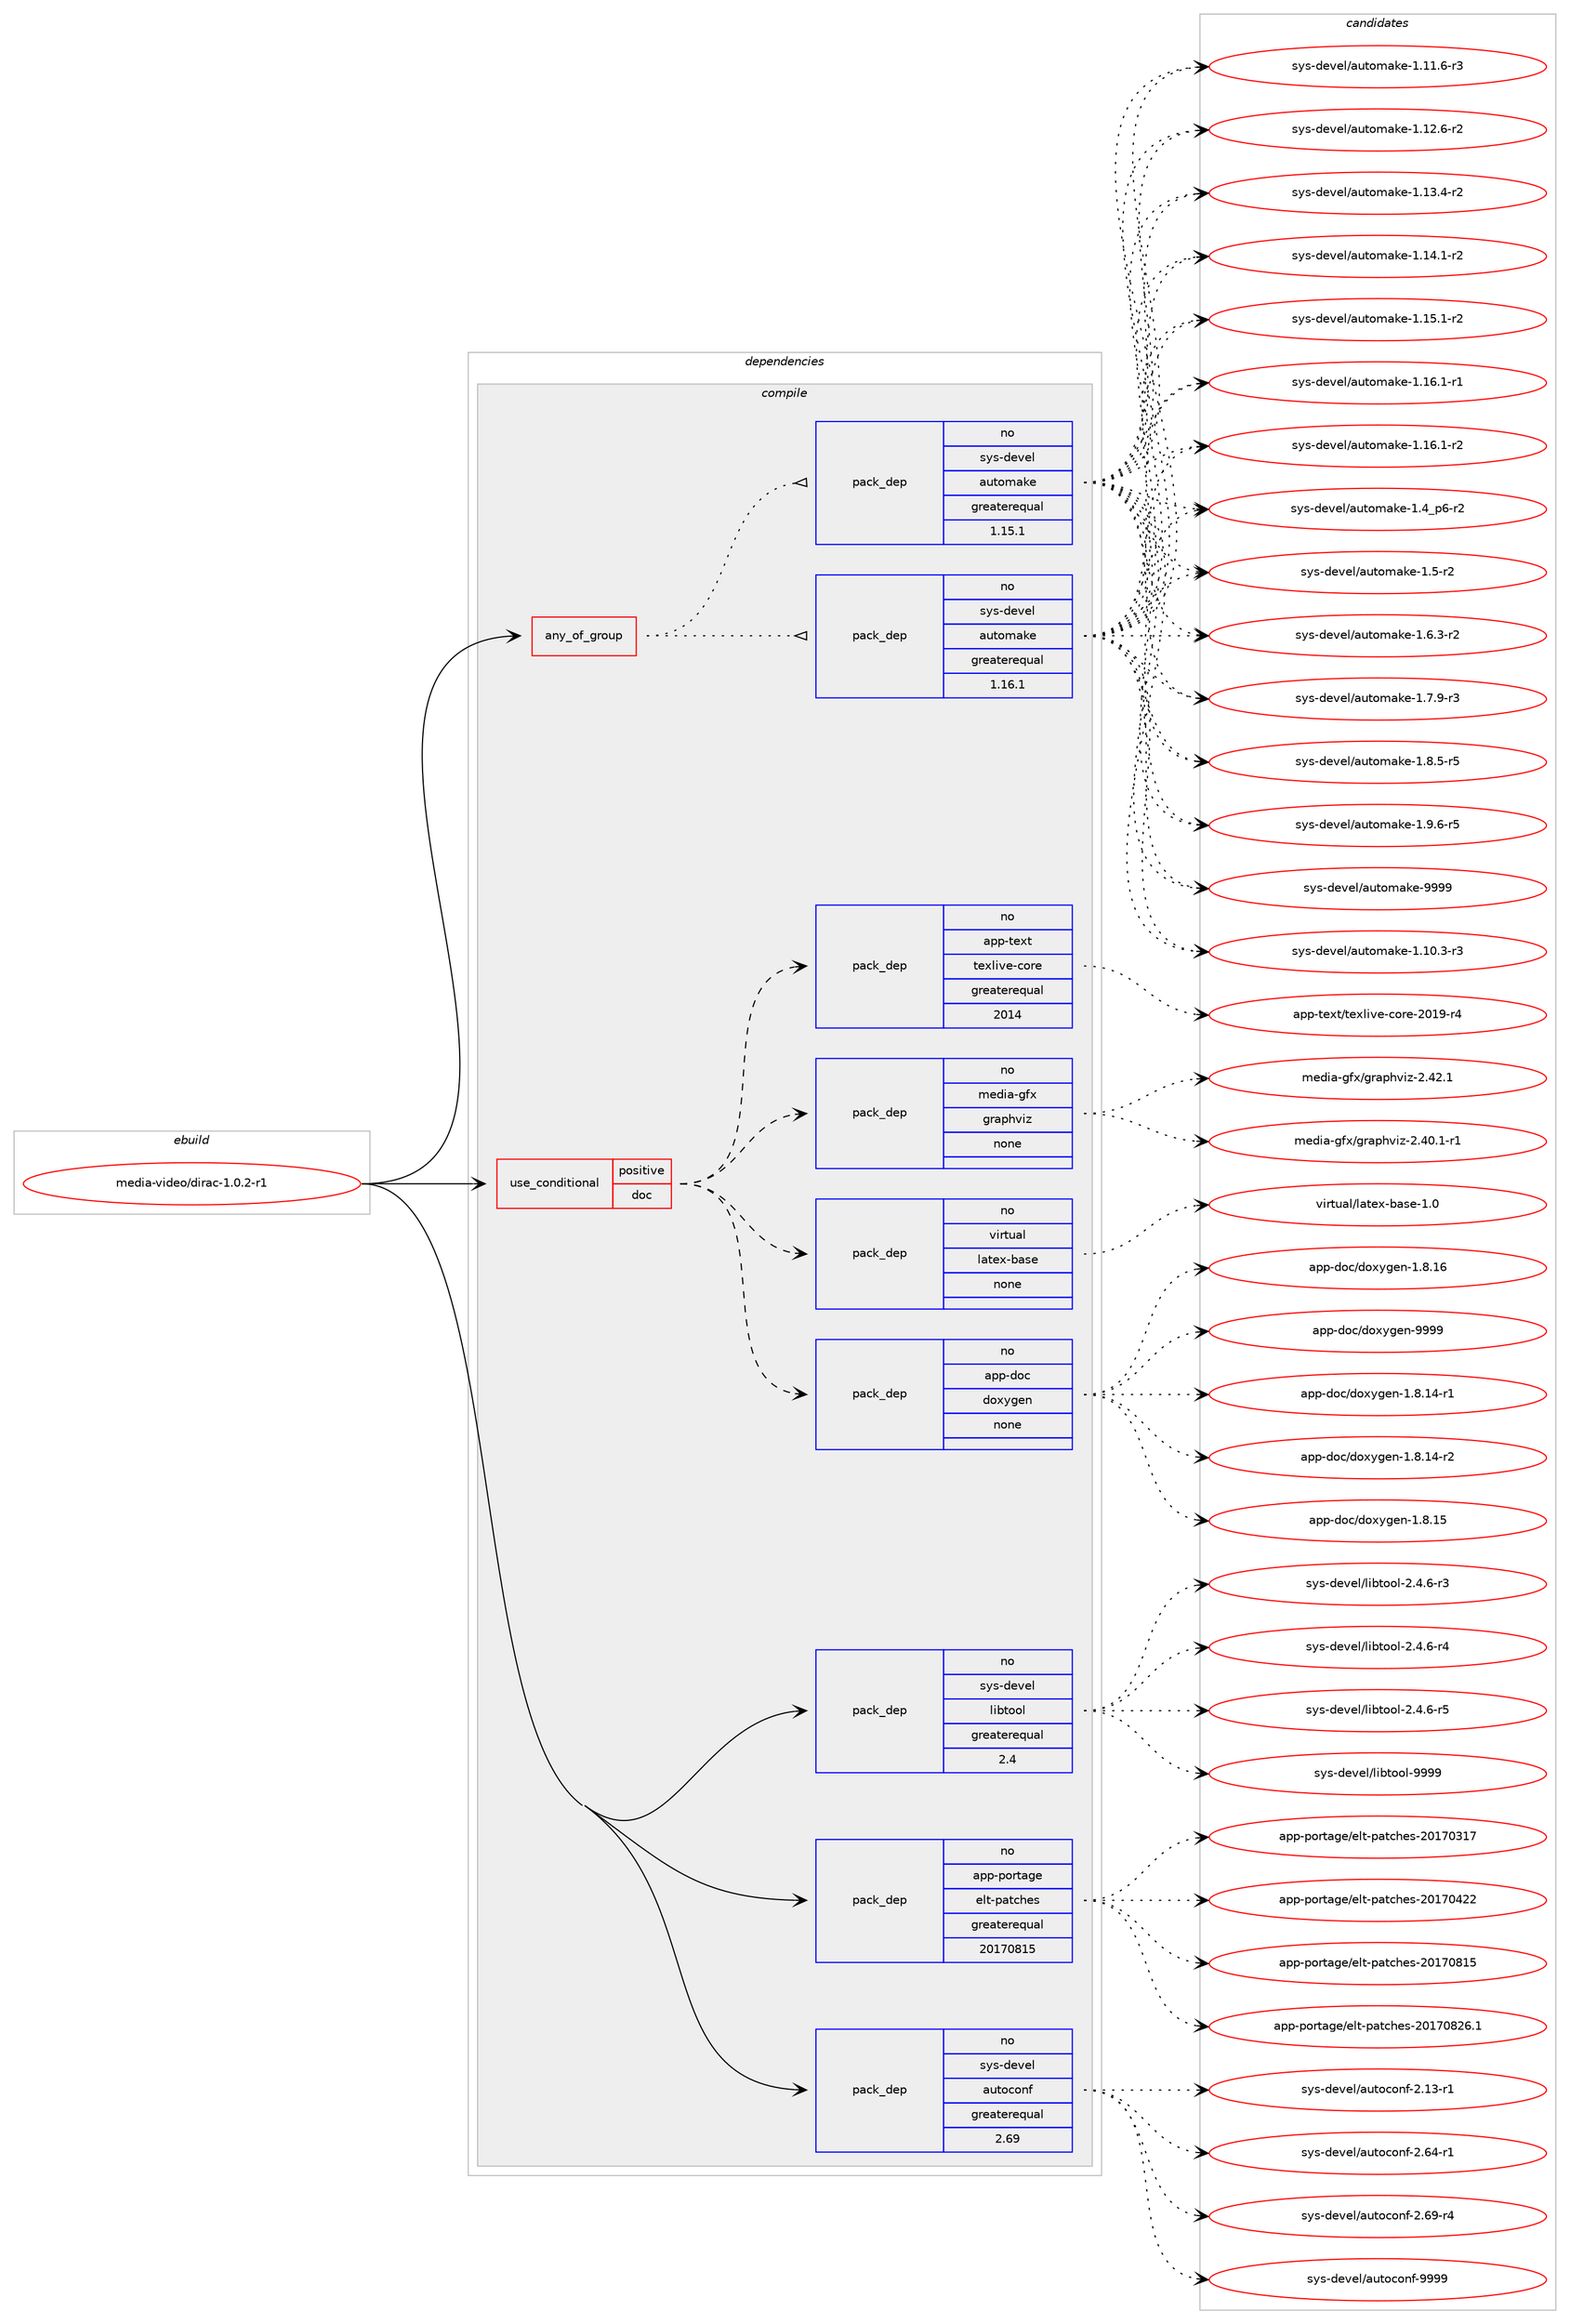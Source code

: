 digraph prolog {

# *************
# Graph options
# *************

newrank=true;
concentrate=true;
compound=true;
graph [rankdir=LR,fontname=Helvetica,fontsize=10,ranksep=1.5];#, ranksep=2.5, nodesep=0.2];
edge  [arrowhead=vee];
node  [fontname=Helvetica,fontsize=10];

# **********
# The ebuild
# **********

subgraph cluster_leftcol {
color=gray;
rank=same;
label=<<i>ebuild</i>>;
id [label="media-video/dirac-1.0.2-r1", color=red, width=4, href="../media-video/dirac-1.0.2-r1.svg"];
}

# ****************
# The dependencies
# ****************

subgraph cluster_midcol {
color=gray;
label=<<i>dependencies</i>>;
subgraph cluster_compile {
fillcolor="#eeeeee";
style=filled;
label=<<i>compile</i>>;
subgraph any13634 {
dependency806308 [label=<<TABLE BORDER="0" CELLBORDER="1" CELLSPACING="0" CELLPADDING="4"><TR><TD CELLPADDING="10">any_of_group</TD></TR></TABLE>>, shape=none, color=red];subgraph pack596404 {
dependency806309 [label=<<TABLE BORDER="0" CELLBORDER="1" CELLSPACING="0" CELLPADDING="4" WIDTH="220"><TR><TD ROWSPAN="6" CELLPADDING="30">pack_dep</TD></TR><TR><TD WIDTH="110">no</TD></TR><TR><TD>sys-devel</TD></TR><TR><TD>automake</TD></TR><TR><TD>greaterequal</TD></TR><TR><TD>1.16.1</TD></TR></TABLE>>, shape=none, color=blue];
}
dependency806308:e -> dependency806309:w [weight=20,style="dotted",arrowhead="oinv"];
subgraph pack596405 {
dependency806310 [label=<<TABLE BORDER="0" CELLBORDER="1" CELLSPACING="0" CELLPADDING="4" WIDTH="220"><TR><TD ROWSPAN="6" CELLPADDING="30">pack_dep</TD></TR><TR><TD WIDTH="110">no</TD></TR><TR><TD>sys-devel</TD></TR><TR><TD>automake</TD></TR><TR><TD>greaterequal</TD></TR><TR><TD>1.15.1</TD></TR></TABLE>>, shape=none, color=blue];
}
dependency806308:e -> dependency806310:w [weight=20,style="dotted",arrowhead="oinv"];
}
id:e -> dependency806308:w [weight=20,style="solid",arrowhead="vee"];
subgraph cond195822 {
dependency806311 [label=<<TABLE BORDER="0" CELLBORDER="1" CELLSPACING="0" CELLPADDING="4"><TR><TD ROWSPAN="3" CELLPADDING="10">use_conditional</TD></TR><TR><TD>positive</TD></TR><TR><TD>doc</TD></TR></TABLE>>, shape=none, color=red];
subgraph pack596406 {
dependency806312 [label=<<TABLE BORDER="0" CELLBORDER="1" CELLSPACING="0" CELLPADDING="4" WIDTH="220"><TR><TD ROWSPAN="6" CELLPADDING="30">pack_dep</TD></TR><TR><TD WIDTH="110">no</TD></TR><TR><TD>app-doc</TD></TR><TR><TD>doxygen</TD></TR><TR><TD>none</TD></TR><TR><TD></TD></TR></TABLE>>, shape=none, color=blue];
}
dependency806311:e -> dependency806312:w [weight=20,style="dashed",arrowhead="vee"];
subgraph pack596407 {
dependency806313 [label=<<TABLE BORDER="0" CELLBORDER="1" CELLSPACING="0" CELLPADDING="4" WIDTH="220"><TR><TD ROWSPAN="6" CELLPADDING="30">pack_dep</TD></TR><TR><TD WIDTH="110">no</TD></TR><TR><TD>virtual</TD></TR><TR><TD>latex-base</TD></TR><TR><TD>none</TD></TR><TR><TD></TD></TR></TABLE>>, shape=none, color=blue];
}
dependency806311:e -> dependency806313:w [weight=20,style="dashed",arrowhead="vee"];
subgraph pack596408 {
dependency806314 [label=<<TABLE BORDER="0" CELLBORDER="1" CELLSPACING="0" CELLPADDING="4" WIDTH="220"><TR><TD ROWSPAN="6" CELLPADDING="30">pack_dep</TD></TR><TR><TD WIDTH="110">no</TD></TR><TR><TD>media-gfx</TD></TR><TR><TD>graphviz</TD></TR><TR><TD>none</TD></TR><TR><TD></TD></TR></TABLE>>, shape=none, color=blue];
}
dependency806311:e -> dependency806314:w [weight=20,style="dashed",arrowhead="vee"];
subgraph pack596409 {
dependency806315 [label=<<TABLE BORDER="0" CELLBORDER="1" CELLSPACING="0" CELLPADDING="4" WIDTH="220"><TR><TD ROWSPAN="6" CELLPADDING="30">pack_dep</TD></TR><TR><TD WIDTH="110">no</TD></TR><TR><TD>app-text</TD></TR><TR><TD>texlive-core</TD></TR><TR><TD>greaterequal</TD></TR><TR><TD>2014</TD></TR></TABLE>>, shape=none, color=blue];
}
dependency806311:e -> dependency806315:w [weight=20,style="dashed",arrowhead="vee"];
}
id:e -> dependency806311:w [weight=20,style="solid",arrowhead="vee"];
subgraph pack596410 {
dependency806316 [label=<<TABLE BORDER="0" CELLBORDER="1" CELLSPACING="0" CELLPADDING="4" WIDTH="220"><TR><TD ROWSPAN="6" CELLPADDING="30">pack_dep</TD></TR><TR><TD WIDTH="110">no</TD></TR><TR><TD>app-portage</TD></TR><TR><TD>elt-patches</TD></TR><TR><TD>greaterequal</TD></TR><TR><TD>20170815</TD></TR></TABLE>>, shape=none, color=blue];
}
id:e -> dependency806316:w [weight=20,style="solid",arrowhead="vee"];
subgraph pack596411 {
dependency806317 [label=<<TABLE BORDER="0" CELLBORDER="1" CELLSPACING="0" CELLPADDING="4" WIDTH="220"><TR><TD ROWSPAN="6" CELLPADDING="30">pack_dep</TD></TR><TR><TD WIDTH="110">no</TD></TR><TR><TD>sys-devel</TD></TR><TR><TD>autoconf</TD></TR><TR><TD>greaterequal</TD></TR><TR><TD>2.69</TD></TR></TABLE>>, shape=none, color=blue];
}
id:e -> dependency806317:w [weight=20,style="solid",arrowhead="vee"];
subgraph pack596412 {
dependency806318 [label=<<TABLE BORDER="0" CELLBORDER="1" CELLSPACING="0" CELLPADDING="4" WIDTH="220"><TR><TD ROWSPAN="6" CELLPADDING="30">pack_dep</TD></TR><TR><TD WIDTH="110">no</TD></TR><TR><TD>sys-devel</TD></TR><TR><TD>libtool</TD></TR><TR><TD>greaterequal</TD></TR><TR><TD>2.4</TD></TR></TABLE>>, shape=none, color=blue];
}
id:e -> dependency806318:w [weight=20,style="solid",arrowhead="vee"];
}
subgraph cluster_compileandrun {
fillcolor="#eeeeee";
style=filled;
label=<<i>compile and run</i>>;
}
subgraph cluster_run {
fillcolor="#eeeeee";
style=filled;
label=<<i>run</i>>;
}
}

# **************
# The candidates
# **************

subgraph cluster_choices {
rank=same;
color=gray;
label=<<i>candidates</i>>;

subgraph choice596404 {
color=black;
nodesep=1;
choice11512111545100101118101108479711711611110997107101454946494846514511451 [label="sys-devel/automake-1.10.3-r3", color=red, width=4,href="../sys-devel/automake-1.10.3-r3.svg"];
choice11512111545100101118101108479711711611110997107101454946494946544511451 [label="sys-devel/automake-1.11.6-r3", color=red, width=4,href="../sys-devel/automake-1.11.6-r3.svg"];
choice11512111545100101118101108479711711611110997107101454946495046544511450 [label="sys-devel/automake-1.12.6-r2", color=red, width=4,href="../sys-devel/automake-1.12.6-r2.svg"];
choice11512111545100101118101108479711711611110997107101454946495146524511450 [label="sys-devel/automake-1.13.4-r2", color=red, width=4,href="../sys-devel/automake-1.13.4-r2.svg"];
choice11512111545100101118101108479711711611110997107101454946495246494511450 [label="sys-devel/automake-1.14.1-r2", color=red, width=4,href="../sys-devel/automake-1.14.1-r2.svg"];
choice11512111545100101118101108479711711611110997107101454946495346494511450 [label="sys-devel/automake-1.15.1-r2", color=red, width=4,href="../sys-devel/automake-1.15.1-r2.svg"];
choice11512111545100101118101108479711711611110997107101454946495446494511449 [label="sys-devel/automake-1.16.1-r1", color=red, width=4,href="../sys-devel/automake-1.16.1-r1.svg"];
choice11512111545100101118101108479711711611110997107101454946495446494511450 [label="sys-devel/automake-1.16.1-r2", color=red, width=4,href="../sys-devel/automake-1.16.1-r2.svg"];
choice115121115451001011181011084797117116111109971071014549465295112544511450 [label="sys-devel/automake-1.4_p6-r2", color=red, width=4,href="../sys-devel/automake-1.4_p6-r2.svg"];
choice11512111545100101118101108479711711611110997107101454946534511450 [label="sys-devel/automake-1.5-r2", color=red, width=4,href="../sys-devel/automake-1.5-r2.svg"];
choice115121115451001011181011084797117116111109971071014549465446514511450 [label="sys-devel/automake-1.6.3-r2", color=red, width=4,href="../sys-devel/automake-1.6.3-r2.svg"];
choice115121115451001011181011084797117116111109971071014549465546574511451 [label="sys-devel/automake-1.7.9-r3", color=red, width=4,href="../sys-devel/automake-1.7.9-r3.svg"];
choice115121115451001011181011084797117116111109971071014549465646534511453 [label="sys-devel/automake-1.8.5-r5", color=red, width=4,href="../sys-devel/automake-1.8.5-r5.svg"];
choice115121115451001011181011084797117116111109971071014549465746544511453 [label="sys-devel/automake-1.9.6-r5", color=red, width=4,href="../sys-devel/automake-1.9.6-r5.svg"];
choice115121115451001011181011084797117116111109971071014557575757 [label="sys-devel/automake-9999", color=red, width=4,href="../sys-devel/automake-9999.svg"];
dependency806309:e -> choice11512111545100101118101108479711711611110997107101454946494846514511451:w [style=dotted,weight="100"];
dependency806309:e -> choice11512111545100101118101108479711711611110997107101454946494946544511451:w [style=dotted,weight="100"];
dependency806309:e -> choice11512111545100101118101108479711711611110997107101454946495046544511450:w [style=dotted,weight="100"];
dependency806309:e -> choice11512111545100101118101108479711711611110997107101454946495146524511450:w [style=dotted,weight="100"];
dependency806309:e -> choice11512111545100101118101108479711711611110997107101454946495246494511450:w [style=dotted,weight="100"];
dependency806309:e -> choice11512111545100101118101108479711711611110997107101454946495346494511450:w [style=dotted,weight="100"];
dependency806309:e -> choice11512111545100101118101108479711711611110997107101454946495446494511449:w [style=dotted,weight="100"];
dependency806309:e -> choice11512111545100101118101108479711711611110997107101454946495446494511450:w [style=dotted,weight="100"];
dependency806309:e -> choice115121115451001011181011084797117116111109971071014549465295112544511450:w [style=dotted,weight="100"];
dependency806309:e -> choice11512111545100101118101108479711711611110997107101454946534511450:w [style=dotted,weight="100"];
dependency806309:e -> choice115121115451001011181011084797117116111109971071014549465446514511450:w [style=dotted,weight="100"];
dependency806309:e -> choice115121115451001011181011084797117116111109971071014549465546574511451:w [style=dotted,weight="100"];
dependency806309:e -> choice115121115451001011181011084797117116111109971071014549465646534511453:w [style=dotted,weight="100"];
dependency806309:e -> choice115121115451001011181011084797117116111109971071014549465746544511453:w [style=dotted,weight="100"];
dependency806309:e -> choice115121115451001011181011084797117116111109971071014557575757:w [style=dotted,weight="100"];
}
subgraph choice596405 {
color=black;
nodesep=1;
choice11512111545100101118101108479711711611110997107101454946494846514511451 [label="sys-devel/automake-1.10.3-r3", color=red, width=4,href="../sys-devel/automake-1.10.3-r3.svg"];
choice11512111545100101118101108479711711611110997107101454946494946544511451 [label="sys-devel/automake-1.11.6-r3", color=red, width=4,href="../sys-devel/automake-1.11.6-r3.svg"];
choice11512111545100101118101108479711711611110997107101454946495046544511450 [label="sys-devel/automake-1.12.6-r2", color=red, width=4,href="../sys-devel/automake-1.12.6-r2.svg"];
choice11512111545100101118101108479711711611110997107101454946495146524511450 [label="sys-devel/automake-1.13.4-r2", color=red, width=4,href="../sys-devel/automake-1.13.4-r2.svg"];
choice11512111545100101118101108479711711611110997107101454946495246494511450 [label="sys-devel/automake-1.14.1-r2", color=red, width=4,href="../sys-devel/automake-1.14.1-r2.svg"];
choice11512111545100101118101108479711711611110997107101454946495346494511450 [label="sys-devel/automake-1.15.1-r2", color=red, width=4,href="../sys-devel/automake-1.15.1-r2.svg"];
choice11512111545100101118101108479711711611110997107101454946495446494511449 [label="sys-devel/automake-1.16.1-r1", color=red, width=4,href="../sys-devel/automake-1.16.1-r1.svg"];
choice11512111545100101118101108479711711611110997107101454946495446494511450 [label="sys-devel/automake-1.16.1-r2", color=red, width=4,href="../sys-devel/automake-1.16.1-r2.svg"];
choice115121115451001011181011084797117116111109971071014549465295112544511450 [label="sys-devel/automake-1.4_p6-r2", color=red, width=4,href="../sys-devel/automake-1.4_p6-r2.svg"];
choice11512111545100101118101108479711711611110997107101454946534511450 [label="sys-devel/automake-1.5-r2", color=red, width=4,href="../sys-devel/automake-1.5-r2.svg"];
choice115121115451001011181011084797117116111109971071014549465446514511450 [label="sys-devel/automake-1.6.3-r2", color=red, width=4,href="../sys-devel/automake-1.6.3-r2.svg"];
choice115121115451001011181011084797117116111109971071014549465546574511451 [label="sys-devel/automake-1.7.9-r3", color=red, width=4,href="../sys-devel/automake-1.7.9-r3.svg"];
choice115121115451001011181011084797117116111109971071014549465646534511453 [label="sys-devel/automake-1.8.5-r5", color=red, width=4,href="../sys-devel/automake-1.8.5-r5.svg"];
choice115121115451001011181011084797117116111109971071014549465746544511453 [label="sys-devel/automake-1.9.6-r5", color=red, width=4,href="../sys-devel/automake-1.9.6-r5.svg"];
choice115121115451001011181011084797117116111109971071014557575757 [label="sys-devel/automake-9999", color=red, width=4,href="../sys-devel/automake-9999.svg"];
dependency806310:e -> choice11512111545100101118101108479711711611110997107101454946494846514511451:w [style=dotted,weight="100"];
dependency806310:e -> choice11512111545100101118101108479711711611110997107101454946494946544511451:w [style=dotted,weight="100"];
dependency806310:e -> choice11512111545100101118101108479711711611110997107101454946495046544511450:w [style=dotted,weight="100"];
dependency806310:e -> choice11512111545100101118101108479711711611110997107101454946495146524511450:w [style=dotted,weight="100"];
dependency806310:e -> choice11512111545100101118101108479711711611110997107101454946495246494511450:w [style=dotted,weight="100"];
dependency806310:e -> choice11512111545100101118101108479711711611110997107101454946495346494511450:w [style=dotted,weight="100"];
dependency806310:e -> choice11512111545100101118101108479711711611110997107101454946495446494511449:w [style=dotted,weight="100"];
dependency806310:e -> choice11512111545100101118101108479711711611110997107101454946495446494511450:w [style=dotted,weight="100"];
dependency806310:e -> choice115121115451001011181011084797117116111109971071014549465295112544511450:w [style=dotted,weight="100"];
dependency806310:e -> choice11512111545100101118101108479711711611110997107101454946534511450:w [style=dotted,weight="100"];
dependency806310:e -> choice115121115451001011181011084797117116111109971071014549465446514511450:w [style=dotted,weight="100"];
dependency806310:e -> choice115121115451001011181011084797117116111109971071014549465546574511451:w [style=dotted,weight="100"];
dependency806310:e -> choice115121115451001011181011084797117116111109971071014549465646534511453:w [style=dotted,weight="100"];
dependency806310:e -> choice115121115451001011181011084797117116111109971071014549465746544511453:w [style=dotted,weight="100"];
dependency806310:e -> choice115121115451001011181011084797117116111109971071014557575757:w [style=dotted,weight="100"];
}
subgraph choice596406 {
color=black;
nodesep=1;
choice97112112451001119947100111120121103101110454946564649524511449 [label="app-doc/doxygen-1.8.14-r1", color=red, width=4,href="../app-doc/doxygen-1.8.14-r1.svg"];
choice97112112451001119947100111120121103101110454946564649524511450 [label="app-doc/doxygen-1.8.14-r2", color=red, width=4,href="../app-doc/doxygen-1.8.14-r2.svg"];
choice9711211245100111994710011112012110310111045494656464953 [label="app-doc/doxygen-1.8.15", color=red, width=4,href="../app-doc/doxygen-1.8.15.svg"];
choice9711211245100111994710011112012110310111045494656464954 [label="app-doc/doxygen-1.8.16", color=red, width=4,href="../app-doc/doxygen-1.8.16.svg"];
choice971121124510011199471001111201211031011104557575757 [label="app-doc/doxygen-9999", color=red, width=4,href="../app-doc/doxygen-9999.svg"];
dependency806312:e -> choice97112112451001119947100111120121103101110454946564649524511449:w [style=dotted,weight="100"];
dependency806312:e -> choice97112112451001119947100111120121103101110454946564649524511450:w [style=dotted,weight="100"];
dependency806312:e -> choice9711211245100111994710011112012110310111045494656464953:w [style=dotted,weight="100"];
dependency806312:e -> choice9711211245100111994710011112012110310111045494656464954:w [style=dotted,weight="100"];
dependency806312:e -> choice971121124510011199471001111201211031011104557575757:w [style=dotted,weight="100"];
}
subgraph choice596407 {
color=black;
nodesep=1;
choice11810511411611797108471089711610112045989711510145494648 [label="virtual/latex-base-1.0", color=red, width=4,href="../virtual/latex-base-1.0.svg"];
dependency806313:e -> choice11810511411611797108471089711610112045989711510145494648:w [style=dotted,weight="100"];
}
subgraph choice596408 {
color=black;
nodesep=1;
choice10910110010597451031021204710311497112104118105122455046524846494511449 [label="media-gfx/graphviz-2.40.1-r1", color=red, width=4,href="../media-gfx/graphviz-2.40.1-r1.svg"];
choice1091011001059745103102120471031149711210411810512245504652504649 [label="media-gfx/graphviz-2.42.1", color=red, width=4,href="../media-gfx/graphviz-2.42.1.svg"];
dependency806314:e -> choice10910110010597451031021204710311497112104118105122455046524846494511449:w [style=dotted,weight="100"];
dependency806314:e -> choice1091011001059745103102120471031149711210411810512245504652504649:w [style=dotted,weight="100"];
}
subgraph choice596409 {
color=black;
nodesep=1;
choice971121124511610112011647116101120108105118101459911111410145504849574511452 [label="app-text/texlive-core-2019-r4", color=red, width=4,href="../app-text/texlive-core-2019-r4.svg"];
dependency806315:e -> choice971121124511610112011647116101120108105118101459911111410145504849574511452:w [style=dotted,weight="100"];
}
subgraph choice596410 {
color=black;
nodesep=1;
choice97112112451121111141169710310147101108116451129711699104101115455048495548514955 [label="app-portage/elt-patches-20170317", color=red, width=4,href="../app-portage/elt-patches-20170317.svg"];
choice97112112451121111141169710310147101108116451129711699104101115455048495548525050 [label="app-portage/elt-patches-20170422", color=red, width=4,href="../app-portage/elt-patches-20170422.svg"];
choice97112112451121111141169710310147101108116451129711699104101115455048495548564953 [label="app-portage/elt-patches-20170815", color=red, width=4,href="../app-portage/elt-patches-20170815.svg"];
choice971121124511211111411697103101471011081164511297116991041011154550484955485650544649 [label="app-portage/elt-patches-20170826.1", color=red, width=4,href="../app-portage/elt-patches-20170826.1.svg"];
dependency806316:e -> choice97112112451121111141169710310147101108116451129711699104101115455048495548514955:w [style=dotted,weight="100"];
dependency806316:e -> choice97112112451121111141169710310147101108116451129711699104101115455048495548525050:w [style=dotted,weight="100"];
dependency806316:e -> choice97112112451121111141169710310147101108116451129711699104101115455048495548564953:w [style=dotted,weight="100"];
dependency806316:e -> choice971121124511211111411697103101471011081164511297116991041011154550484955485650544649:w [style=dotted,weight="100"];
}
subgraph choice596411 {
color=black;
nodesep=1;
choice1151211154510010111810110847971171161119911111010245504649514511449 [label="sys-devel/autoconf-2.13-r1", color=red, width=4,href="../sys-devel/autoconf-2.13-r1.svg"];
choice1151211154510010111810110847971171161119911111010245504654524511449 [label="sys-devel/autoconf-2.64-r1", color=red, width=4,href="../sys-devel/autoconf-2.64-r1.svg"];
choice1151211154510010111810110847971171161119911111010245504654574511452 [label="sys-devel/autoconf-2.69-r4", color=red, width=4,href="../sys-devel/autoconf-2.69-r4.svg"];
choice115121115451001011181011084797117116111991111101024557575757 [label="sys-devel/autoconf-9999", color=red, width=4,href="../sys-devel/autoconf-9999.svg"];
dependency806317:e -> choice1151211154510010111810110847971171161119911111010245504649514511449:w [style=dotted,weight="100"];
dependency806317:e -> choice1151211154510010111810110847971171161119911111010245504654524511449:w [style=dotted,weight="100"];
dependency806317:e -> choice1151211154510010111810110847971171161119911111010245504654574511452:w [style=dotted,weight="100"];
dependency806317:e -> choice115121115451001011181011084797117116111991111101024557575757:w [style=dotted,weight="100"];
}
subgraph choice596412 {
color=black;
nodesep=1;
choice1151211154510010111810110847108105981161111111084550465246544511451 [label="sys-devel/libtool-2.4.6-r3", color=red, width=4,href="../sys-devel/libtool-2.4.6-r3.svg"];
choice1151211154510010111810110847108105981161111111084550465246544511452 [label="sys-devel/libtool-2.4.6-r4", color=red, width=4,href="../sys-devel/libtool-2.4.6-r4.svg"];
choice1151211154510010111810110847108105981161111111084550465246544511453 [label="sys-devel/libtool-2.4.6-r5", color=red, width=4,href="../sys-devel/libtool-2.4.6-r5.svg"];
choice1151211154510010111810110847108105981161111111084557575757 [label="sys-devel/libtool-9999", color=red, width=4,href="../sys-devel/libtool-9999.svg"];
dependency806318:e -> choice1151211154510010111810110847108105981161111111084550465246544511451:w [style=dotted,weight="100"];
dependency806318:e -> choice1151211154510010111810110847108105981161111111084550465246544511452:w [style=dotted,weight="100"];
dependency806318:e -> choice1151211154510010111810110847108105981161111111084550465246544511453:w [style=dotted,weight="100"];
dependency806318:e -> choice1151211154510010111810110847108105981161111111084557575757:w [style=dotted,weight="100"];
}
}

}
